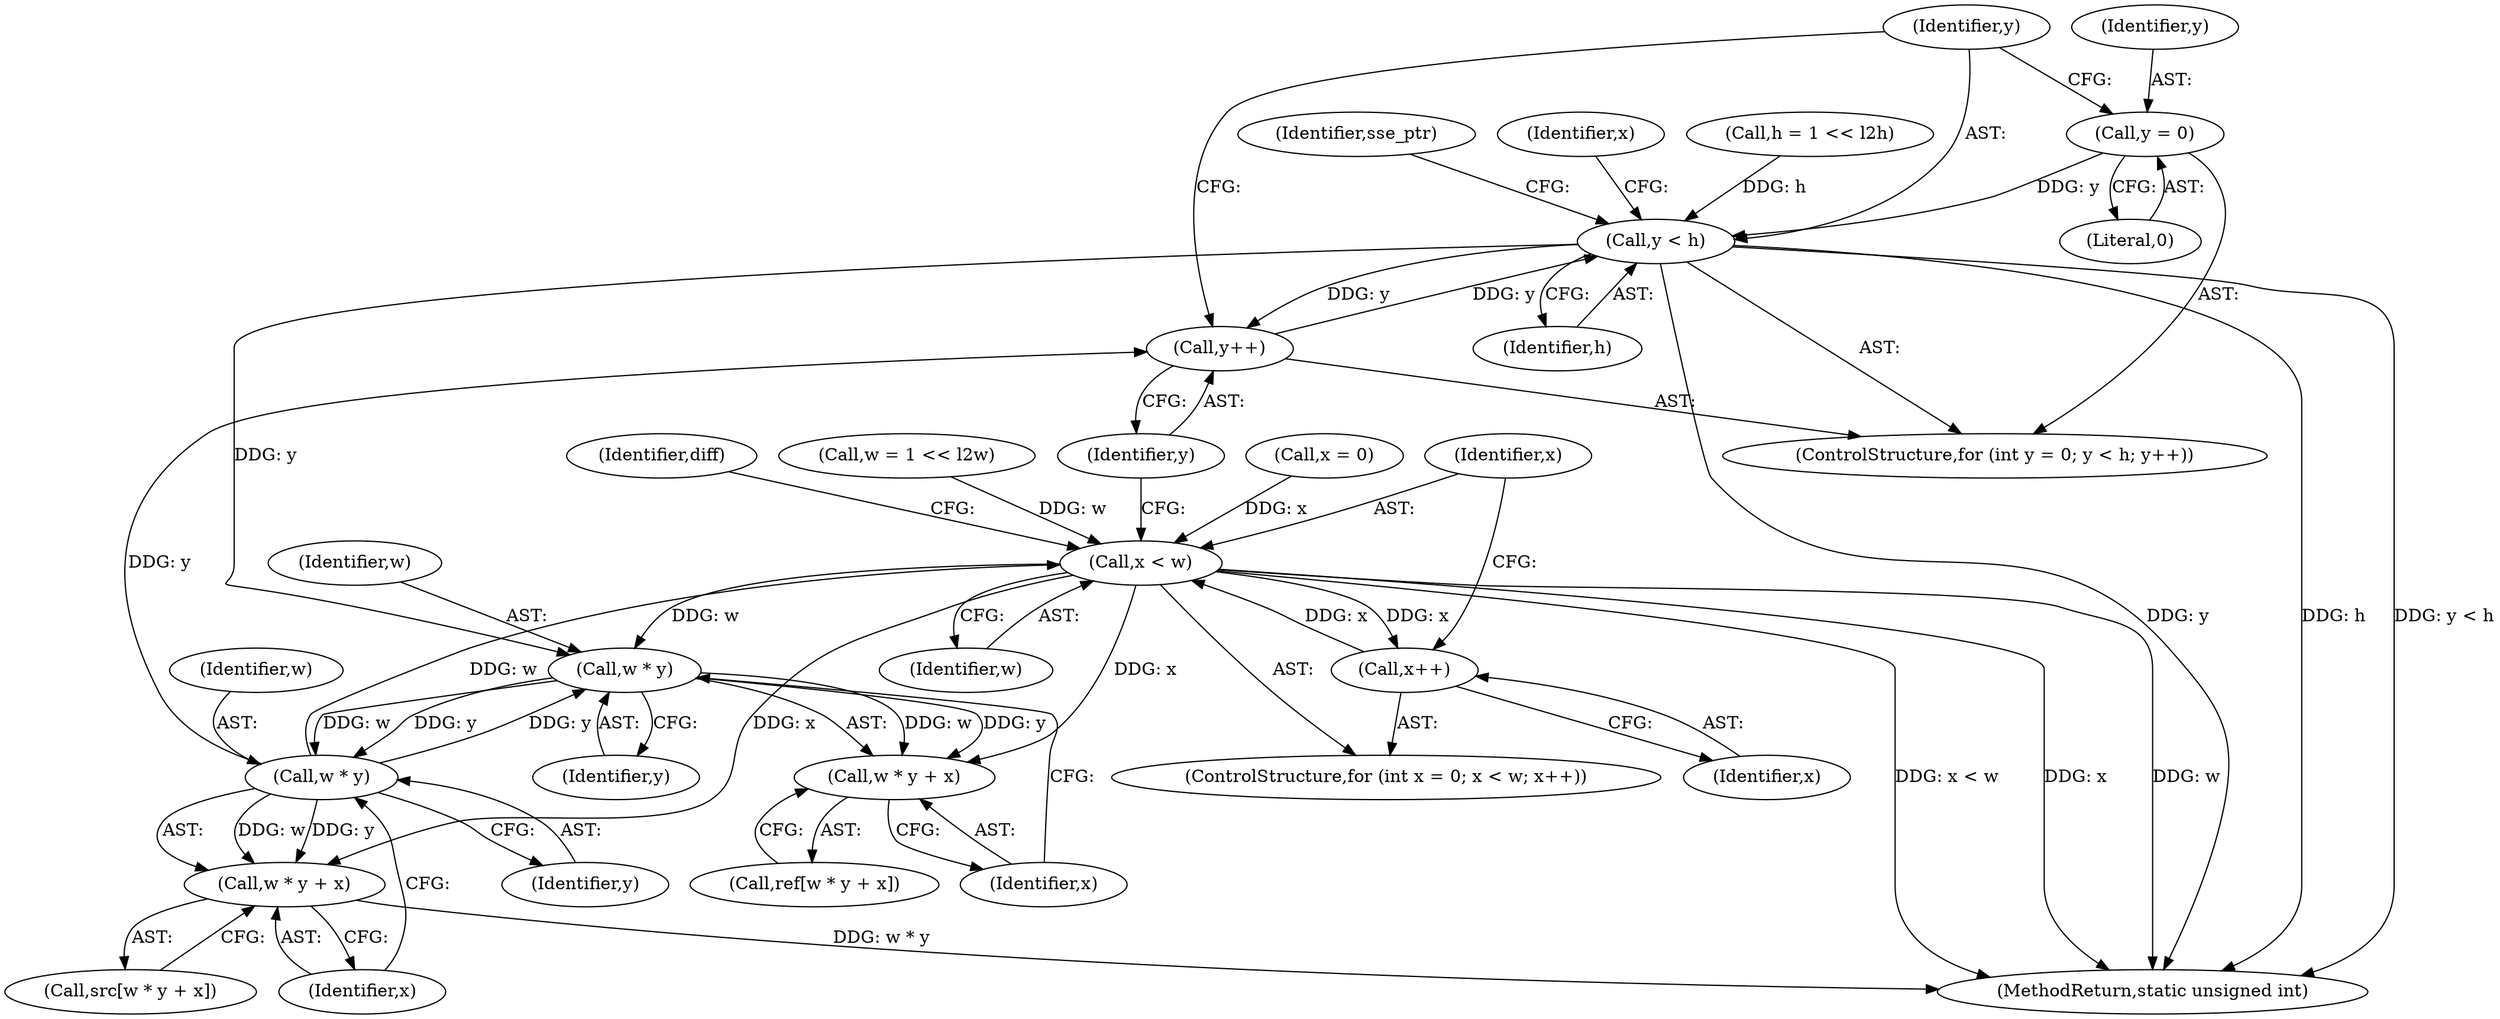 digraph "1_Android_5a9753fca56f0eeb9f61e342b2fccffc364f9426_121@del" {
"1000132" [label="(Call,y = 0)"];
"1000135" [label="(Call,y < h)"];
"1000138" [label="(Call,y++)"];
"1000159" [label="(Call,w * y)"];
"1000158" [label="(Call,w * y + x)"];
"1000166" [label="(Call,w * y)"];
"1000146" [label="(Call,x < w)"];
"1000149" [label="(Call,x++)"];
"1000165" [label="(Call,w * y + x)"];
"1000149" [label="(Call,x++)"];
"1000132" [label="(Call,y = 0)"];
"1000160" [label="(Identifier,w)"];
"1000167" [label="(Identifier,w)"];
"1000154" [label="(Identifier,diff)"];
"1000180" [label="(Identifier,sse_ptr)"];
"1000168" [label="(Identifier,y)"];
"1000137" [label="(Identifier,h)"];
"1000150" [label="(Identifier,x)"];
"1000144" [label="(Identifier,x)"];
"1000136" [label="(Identifier,y)"];
"1000135" [label="(Call,y < h)"];
"1000138" [label="(Call,y++)"];
"1000133" [label="(Identifier,y)"];
"1000194" [label="(MethodReturn,static unsigned int)"];
"1000139" [label="(Identifier,y)"];
"1000161" [label="(Identifier,y)"];
"1000158" [label="(Call,w * y + x)"];
"1000141" [label="(ControlStructure,for (int x = 0; x < w; x++))"];
"1000125" [label="(Call,h = 1 << l2h)"];
"1000159" [label="(Call,w * y)"];
"1000169" [label="(Identifier,x)"];
"1000146" [label="(Call,x < w)"];
"1000147" [label="(Identifier,x)"];
"1000119" [label="(Call,w = 1 << l2w)"];
"1000130" [label="(ControlStructure,for (int y = 0; y < h; y++))"];
"1000148" [label="(Identifier,w)"];
"1000162" [label="(Identifier,x)"];
"1000166" [label="(Call,w * y)"];
"1000163" [label="(Call,src[w * y + x])"];
"1000134" [label="(Literal,0)"];
"1000156" [label="(Call,ref[w * y + x])"];
"1000165" [label="(Call,w * y + x)"];
"1000143" [label="(Call,x = 0)"];
"1000132" -> "1000130"  [label="AST: "];
"1000132" -> "1000134"  [label="CFG: "];
"1000133" -> "1000132"  [label="AST: "];
"1000134" -> "1000132"  [label="AST: "];
"1000136" -> "1000132"  [label="CFG: "];
"1000132" -> "1000135"  [label="DDG: y"];
"1000135" -> "1000130"  [label="AST: "];
"1000135" -> "1000137"  [label="CFG: "];
"1000136" -> "1000135"  [label="AST: "];
"1000137" -> "1000135"  [label="AST: "];
"1000144" -> "1000135"  [label="CFG: "];
"1000180" -> "1000135"  [label="CFG: "];
"1000135" -> "1000194"  [label="DDG: y < h"];
"1000135" -> "1000194"  [label="DDG: y"];
"1000135" -> "1000194"  [label="DDG: h"];
"1000138" -> "1000135"  [label="DDG: y"];
"1000125" -> "1000135"  [label="DDG: h"];
"1000135" -> "1000138"  [label="DDG: y"];
"1000135" -> "1000159"  [label="DDG: y"];
"1000138" -> "1000130"  [label="AST: "];
"1000138" -> "1000139"  [label="CFG: "];
"1000139" -> "1000138"  [label="AST: "];
"1000136" -> "1000138"  [label="CFG: "];
"1000166" -> "1000138"  [label="DDG: y"];
"1000159" -> "1000158"  [label="AST: "];
"1000159" -> "1000161"  [label="CFG: "];
"1000160" -> "1000159"  [label="AST: "];
"1000161" -> "1000159"  [label="AST: "];
"1000162" -> "1000159"  [label="CFG: "];
"1000159" -> "1000158"  [label="DDG: w"];
"1000159" -> "1000158"  [label="DDG: y"];
"1000146" -> "1000159"  [label="DDG: w"];
"1000166" -> "1000159"  [label="DDG: y"];
"1000159" -> "1000166"  [label="DDG: w"];
"1000159" -> "1000166"  [label="DDG: y"];
"1000158" -> "1000156"  [label="AST: "];
"1000158" -> "1000162"  [label="CFG: "];
"1000162" -> "1000158"  [label="AST: "];
"1000156" -> "1000158"  [label="CFG: "];
"1000146" -> "1000158"  [label="DDG: x"];
"1000166" -> "1000165"  [label="AST: "];
"1000166" -> "1000168"  [label="CFG: "];
"1000167" -> "1000166"  [label="AST: "];
"1000168" -> "1000166"  [label="AST: "];
"1000169" -> "1000166"  [label="CFG: "];
"1000166" -> "1000146"  [label="DDG: w"];
"1000166" -> "1000165"  [label="DDG: w"];
"1000166" -> "1000165"  [label="DDG: y"];
"1000146" -> "1000141"  [label="AST: "];
"1000146" -> "1000148"  [label="CFG: "];
"1000147" -> "1000146"  [label="AST: "];
"1000148" -> "1000146"  [label="AST: "];
"1000154" -> "1000146"  [label="CFG: "];
"1000139" -> "1000146"  [label="CFG: "];
"1000146" -> "1000194"  [label="DDG: w"];
"1000146" -> "1000194"  [label="DDG: x < w"];
"1000146" -> "1000194"  [label="DDG: x"];
"1000143" -> "1000146"  [label="DDG: x"];
"1000149" -> "1000146"  [label="DDG: x"];
"1000119" -> "1000146"  [label="DDG: w"];
"1000146" -> "1000149"  [label="DDG: x"];
"1000146" -> "1000165"  [label="DDG: x"];
"1000149" -> "1000141"  [label="AST: "];
"1000149" -> "1000150"  [label="CFG: "];
"1000150" -> "1000149"  [label="AST: "];
"1000147" -> "1000149"  [label="CFG: "];
"1000165" -> "1000163"  [label="AST: "];
"1000165" -> "1000169"  [label="CFG: "];
"1000169" -> "1000165"  [label="AST: "];
"1000163" -> "1000165"  [label="CFG: "];
"1000165" -> "1000194"  [label="DDG: w * y"];
}
